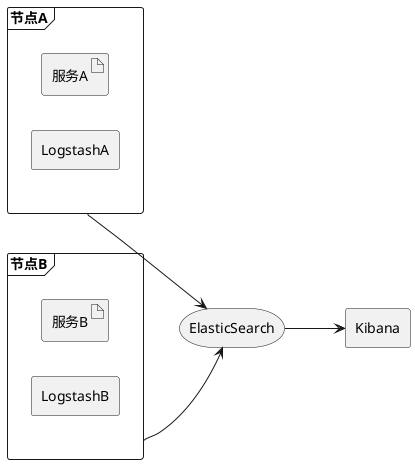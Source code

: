 @startuml
'default
left to right direction

frame 节点A {
      artifact 服务A
      agent LogstashA
}

frame 节点B {
      artifact 服务B
      agent LogstashB
}
storage ElasticSearch
rectangle Kibana


节点A --> ElasticSearch
节点B --> ElasticSearch
ElasticSearch --> Kibana

@enduml
